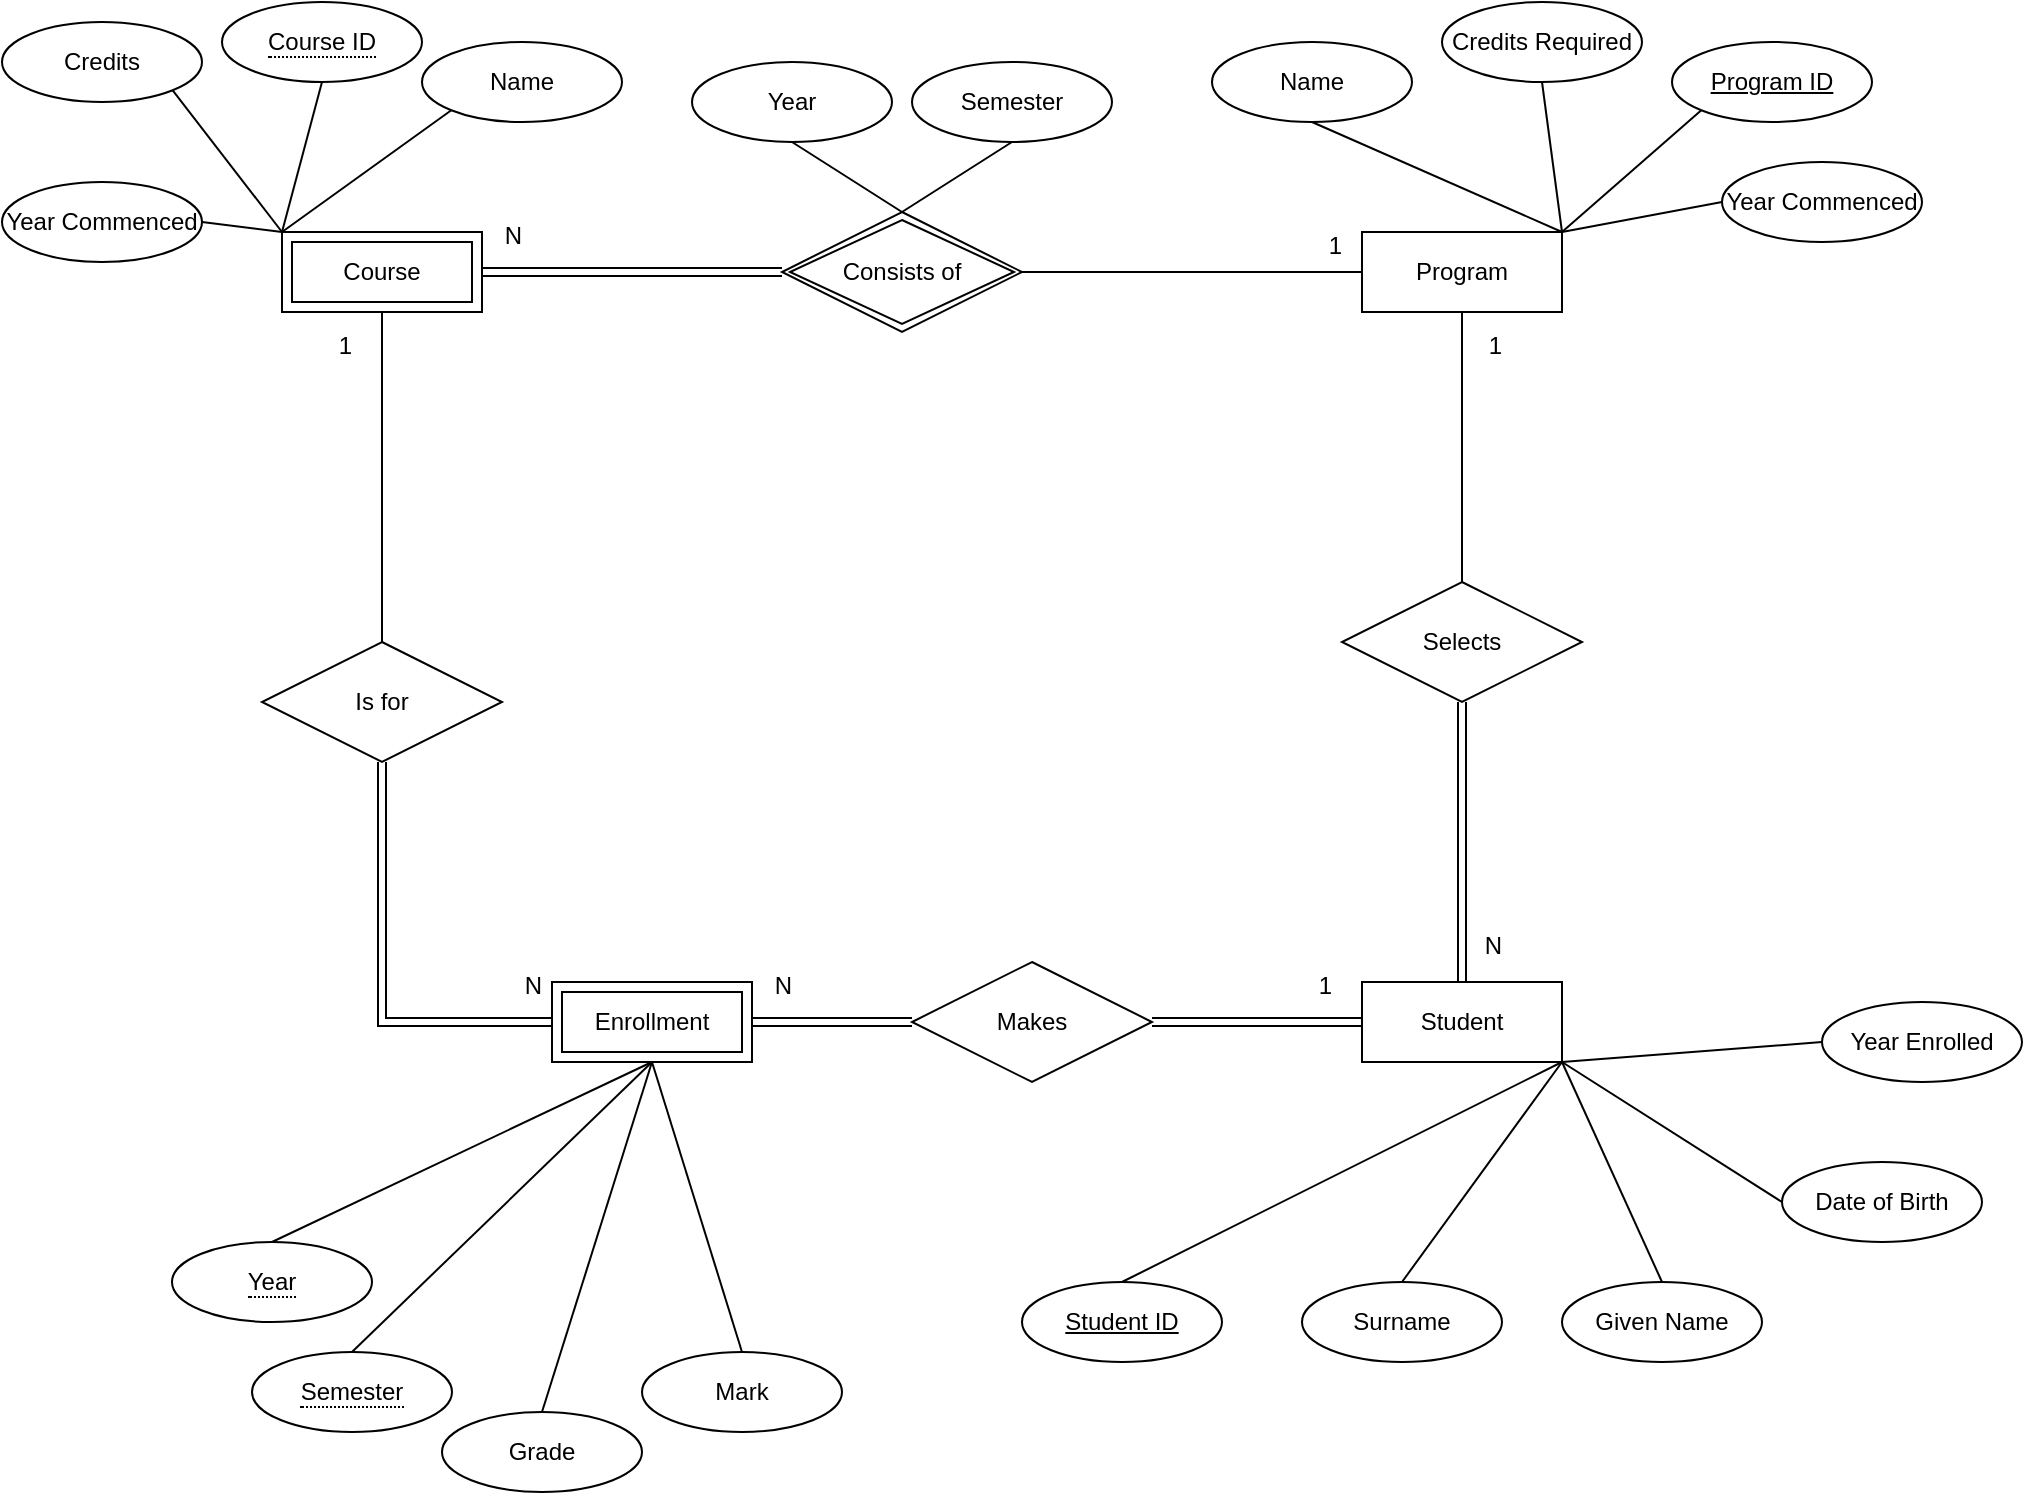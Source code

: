 <mxfile version="13.8.1" type="github">
  <diagram id="R2lEEEUBdFMjLlhIrx00" name="Page-1">
    <mxGraphModel dx="1550" dy="876" grid="1" gridSize="10" guides="1" tooltips="1" connect="1" arrows="1" fold="1" page="1" pageScale="1" pageWidth="1100" pageHeight="850" math="0" shadow="0" extFonts="Permanent Marker^https://fonts.googleapis.com/css?family=Permanent+Marker">
      <root>
        <mxCell id="0" />
        <mxCell id="1" parent="0" />
        <mxCell id="pcZwaHEmb3-4tcP9oIlW-1" value="Student" style="whiteSpace=wrap;html=1;align=center;" vertex="1" parent="1">
          <mxGeometry x="725" y="550" width="100" height="40" as="geometry" />
        </mxCell>
        <mxCell id="pcZwaHEmb3-4tcP9oIlW-2" value="Program" style="whiteSpace=wrap;html=1;align=center;" vertex="1" parent="1">
          <mxGeometry x="725" y="175" width="100" height="40" as="geometry" />
        </mxCell>
        <mxCell id="pcZwaHEmb3-4tcP9oIlW-3" value="Course" style="shape=ext;margin=3;double=1;whiteSpace=wrap;html=1;align=center;" vertex="1" parent="1">
          <mxGeometry x="185" y="175" width="100" height="40" as="geometry" />
        </mxCell>
        <mxCell id="pcZwaHEmb3-4tcP9oIlW-4" value="Consists of" style="shape=rhombus;double=1;perimeter=rhombusPerimeter;whiteSpace=wrap;html=1;align=center;" vertex="1" parent="1">
          <mxGeometry x="435" y="165" width="120" height="60" as="geometry" />
        </mxCell>
        <mxCell id="pcZwaHEmb3-4tcP9oIlW-9" value="Selects" style="shape=rhombus;perimeter=rhombusPerimeter;whiteSpace=wrap;html=1;align=center;" vertex="1" parent="1">
          <mxGeometry x="715" y="350" width="120" height="60" as="geometry" />
        </mxCell>
        <mxCell id="pcZwaHEmb3-4tcP9oIlW-10" value="Name" style="ellipse;whiteSpace=wrap;html=1;align=center;" vertex="1" parent="1">
          <mxGeometry x="650" y="80" width="100" height="40" as="geometry" />
        </mxCell>
        <mxCell id="pcZwaHEmb3-4tcP9oIlW-11" value="Credits Required" style="ellipse;whiteSpace=wrap;html=1;align=center;" vertex="1" parent="1">
          <mxGeometry x="765" y="60" width="100" height="40" as="geometry" />
        </mxCell>
        <mxCell id="pcZwaHEmb3-4tcP9oIlW-12" value="Program ID" style="ellipse;whiteSpace=wrap;html=1;align=center;fontStyle=4;" vertex="1" parent="1">
          <mxGeometry x="880" y="80" width="100" height="40" as="geometry" />
        </mxCell>
        <mxCell id="pcZwaHEmb3-4tcP9oIlW-13" value="Year Commenced" style="ellipse;whiteSpace=wrap;html=1;align=center;" vertex="1" parent="1">
          <mxGeometry x="905" y="140" width="100" height="40" as="geometry" />
        </mxCell>
        <mxCell id="pcZwaHEmb3-4tcP9oIlW-14" value="" style="endArrow=none;html=1;rounded=0;entryX=1;entryY=0;entryDx=0;entryDy=0;exitX=0;exitY=0.5;exitDx=0;exitDy=0;" edge="1" parent="1" source="pcZwaHEmb3-4tcP9oIlW-13" target="pcZwaHEmb3-4tcP9oIlW-2">
          <mxGeometry relative="1" as="geometry">
            <mxPoint x="515" y="30" as="sourcePoint" />
            <mxPoint x="675" y="30" as="targetPoint" />
          </mxGeometry>
        </mxCell>
        <mxCell id="pcZwaHEmb3-4tcP9oIlW-15" value="" style="endArrow=none;html=1;rounded=0;exitX=1;exitY=0;exitDx=0;exitDy=0;entryX=0;entryY=1;entryDx=0;entryDy=0;" edge="1" parent="1" source="pcZwaHEmb3-4tcP9oIlW-2" target="pcZwaHEmb3-4tcP9oIlW-12">
          <mxGeometry relative="1" as="geometry">
            <mxPoint x="525" y="40" as="sourcePoint" />
            <mxPoint x="685" y="40" as="targetPoint" />
          </mxGeometry>
        </mxCell>
        <mxCell id="pcZwaHEmb3-4tcP9oIlW-16" value="" style="endArrow=none;html=1;rounded=0;exitX=1;exitY=0;exitDx=0;exitDy=0;entryX=0.5;entryY=1;entryDx=0;entryDy=0;" edge="1" parent="1" source="pcZwaHEmb3-4tcP9oIlW-2" target="pcZwaHEmb3-4tcP9oIlW-11">
          <mxGeometry relative="1" as="geometry">
            <mxPoint x="925" y="230" as="sourcePoint" />
            <mxPoint x="1085" y="230" as="targetPoint" />
          </mxGeometry>
        </mxCell>
        <mxCell id="pcZwaHEmb3-4tcP9oIlW-17" value="" style="endArrow=none;html=1;rounded=0;entryX=1;entryY=0;entryDx=0;entryDy=0;exitX=0.5;exitY=1;exitDx=0;exitDy=0;" edge="1" parent="1" source="pcZwaHEmb3-4tcP9oIlW-10" target="pcZwaHEmb3-4tcP9oIlW-2">
          <mxGeometry relative="1" as="geometry">
            <mxPoint x="635" y="150" as="sourcePoint" />
            <mxPoint x="795" y="150" as="targetPoint" />
          </mxGeometry>
        </mxCell>
        <mxCell id="pcZwaHEmb3-4tcP9oIlW-18" value="Credits" style="ellipse;whiteSpace=wrap;html=1;align=center;" vertex="1" parent="1">
          <mxGeometry x="45" y="70" width="100" height="40" as="geometry" />
        </mxCell>
        <mxCell id="pcZwaHEmb3-4tcP9oIlW-20" value="Name" style="ellipse;whiteSpace=wrap;html=1;align=center;" vertex="1" parent="1">
          <mxGeometry x="255" y="80" width="100" height="40" as="geometry" />
        </mxCell>
        <mxCell id="pcZwaHEmb3-4tcP9oIlW-21" value="Year Commenced" style="ellipse;whiteSpace=wrap;html=1;align=center;" vertex="1" parent="1">
          <mxGeometry x="45" y="150" width="100" height="40" as="geometry" />
        </mxCell>
        <mxCell id="pcZwaHEmb3-4tcP9oIlW-23" value="" style="endArrow=none;html=1;rounded=0;exitX=1;exitY=1;exitDx=0;exitDy=0;entryX=0;entryY=0;entryDx=0;entryDy=0;" edge="1" parent="1" source="pcZwaHEmb3-4tcP9oIlW-18" target="pcZwaHEmb3-4tcP9oIlW-3">
          <mxGeometry relative="1" as="geometry">
            <mxPoint x="305" y="190.86" as="sourcePoint" />
            <mxPoint x="399.645" y="110.002" as="targetPoint" />
          </mxGeometry>
        </mxCell>
        <mxCell id="pcZwaHEmb3-4tcP9oIlW-24" value="" style="endArrow=none;html=1;rounded=0;exitX=0;exitY=0;exitDx=0;exitDy=0;entryX=1;entryY=0.5;entryDx=0;entryDy=0;" edge="1" parent="1" source="pcZwaHEmb3-4tcP9oIlW-3" target="pcZwaHEmb3-4tcP9oIlW-21">
          <mxGeometry relative="1" as="geometry">
            <mxPoint x="104.995" y="260.002" as="sourcePoint" />
            <mxPoint x="159.64" y="330.86" as="targetPoint" />
          </mxGeometry>
        </mxCell>
        <mxCell id="pcZwaHEmb3-4tcP9oIlW-25" value="" style="endArrow=none;html=1;rounded=0;exitX=0;exitY=0;exitDx=0;exitDy=0;entryX=0;entryY=1;entryDx=0;entryDy=0;" edge="1" parent="1" source="pcZwaHEmb3-4tcP9oIlW-3" target="pcZwaHEmb3-4tcP9oIlW-20">
          <mxGeometry relative="1" as="geometry">
            <mxPoint x="94.995" y="300.002" as="sourcePoint" />
            <mxPoint x="149.64" y="370.86" as="targetPoint" />
          </mxGeometry>
        </mxCell>
        <mxCell id="pcZwaHEmb3-4tcP9oIlW-26" value="" style="endArrow=none;html=1;rounded=0;exitX=0;exitY=0;exitDx=0;exitDy=0;entryX=0.5;entryY=1;entryDx=0;entryDy=0;" edge="1" parent="1" source="pcZwaHEmb3-4tcP9oIlW-3" target="pcZwaHEmb3-4tcP9oIlW-28">
          <mxGeometry relative="1" as="geometry">
            <mxPoint x="164.995" y="270.002" as="sourcePoint" />
            <mxPoint x="205" y="130" as="targetPoint" />
          </mxGeometry>
        </mxCell>
        <mxCell id="pcZwaHEmb3-4tcP9oIlW-28" value="&lt;span style=&quot;border-bottom: 1px dotted&quot;&gt;Course ID&lt;/span&gt;" style="ellipse;whiteSpace=wrap;html=1;align=center;" vertex="1" parent="1">
          <mxGeometry x="155" y="60" width="100" height="40" as="geometry" />
        </mxCell>
        <mxCell id="pcZwaHEmb3-4tcP9oIlW-29" value="Student ID" style="ellipse;whiteSpace=wrap;html=1;align=center;fontStyle=4;" vertex="1" parent="1">
          <mxGeometry x="555" y="700" width="100" height="40" as="geometry" />
        </mxCell>
        <mxCell id="pcZwaHEmb3-4tcP9oIlW-30" value="Surname" style="ellipse;whiteSpace=wrap;html=1;align=center;" vertex="1" parent="1">
          <mxGeometry x="695" y="700" width="100" height="40" as="geometry" />
        </mxCell>
        <mxCell id="pcZwaHEmb3-4tcP9oIlW-31" value="Given Name" style="ellipse;whiteSpace=wrap;html=1;align=center;" vertex="1" parent="1">
          <mxGeometry x="825" y="700" width="100" height="40" as="geometry" />
        </mxCell>
        <mxCell id="pcZwaHEmb3-4tcP9oIlW-32" value="Date of Birth" style="ellipse;whiteSpace=wrap;html=1;align=center;" vertex="1" parent="1">
          <mxGeometry x="935" y="640" width="100" height="40" as="geometry" />
        </mxCell>
        <mxCell id="pcZwaHEmb3-4tcP9oIlW-33" value="Year Enrolled" style="ellipse;whiteSpace=wrap;html=1;align=center;" vertex="1" parent="1">
          <mxGeometry x="955" y="560" width="100" height="40" as="geometry" />
        </mxCell>
        <mxCell id="pcZwaHEmb3-4tcP9oIlW-34" value="" style="endArrow=none;html=1;rounded=0;exitX=1;exitY=1;exitDx=0;exitDy=0;entryX=0.5;entryY=0;entryDx=0;entryDy=0;" edge="1" parent="1" source="pcZwaHEmb3-4tcP9oIlW-1" target="pcZwaHEmb3-4tcP9oIlW-29">
          <mxGeometry relative="1" as="geometry">
            <mxPoint x="765" y="610" as="sourcePoint" />
            <mxPoint x="760" y="670" as="targetPoint" />
          </mxGeometry>
        </mxCell>
        <mxCell id="pcZwaHEmb3-4tcP9oIlW-35" value="" style="endArrow=none;html=1;rounded=0;exitX=1;exitY=1;exitDx=0;exitDy=0;entryX=0.5;entryY=0;entryDx=0;entryDy=0;" edge="1" parent="1" source="pcZwaHEmb3-4tcP9oIlW-1" target="pcZwaHEmb3-4tcP9oIlW-30">
          <mxGeometry relative="1" as="geometry">
            <mxPoint x="775" y="620" as="sourcePoint" />
            <mxPoint x="770" y="680" as="targetPoint" />
          </mxGeometry>
        </mxCell>
        <mxCell id="pcZwaHEmb3-4tcP9oIlW-36" value="" style="endArrow=none;html=1;rounded=0;exitX=1;exitY=1;exitDx=0;exitDy=0;entryX=0;entryY=0.5;entryDx=0;entryDy=0;" edge="1" parent="1" source="pcZwaHEmb3-4tcP9oIlW-1" target="pcZwaHEmb3-4tcP9oIlW-33">
          <mxGeometry relative="1" as="geometry">
            <mxPoint x="785" y="630" as="sourcePoint" />
            <mxPoint x="780" y="690" as="targetPoint" />
          </mxGeometry>
        </mxCell>
        <mxCell id="pcZwaHEmb3-4tcP9oIlW-37" value="" style="endArrow=none;html=1;rounded=0;exitX=1;exitY=1;exitDx=0;exitDy=0;entryX=0.5;entryY=0;entryDx=0;entryDy=0;" edge="1" parent="1" source="pcZwaHEmb3-4tcP9oIlW-1" target="pcZwaHEmb3-4tcP9oIlW-31">
          <mxGeometry relative="1" as="geometry">
            <mxPoint x="795" y="640" as="sourcePoint" />
            <mxPoint x="790" y="700" as="targetPoint" />
          </mxGeometry>
        </mxCell>
        <mxCell id="pcZwaHEmb3-4tcP9oIlW-38" value="" style="endArrow=none;html=1;rounded=0;exitX=1;exitY=1;exitDx=0;exitDy=0;entryX=0;entryY=0.5;entryDx=0;entryDy=0;" edge="1" parent="1" source="pcZwaHEmb3-4tcP9oIlW-1" target="pcZwaHEmb3-4tcP9oIlW-32">
          <mxGeometry relative="1" as="geometry">
            <mxPoint x="805" y="650" as="sourcePoint" />
            <mxPoint x="800" y="710" as="targetPoint" />
          </mxGeometry>
        </mxCell>
        <mxCell id="pcZwaHEmb3-4tcP9oIlW-39" value="Year" style="ellipse;whiteSpace=wrap;html=1;align=center;" vertex="1" parent="1">
          <mxGeometry x="390" y="90" width="100" height="40" as="geometry" />
        </mxCell>
        <mxCell id="pcZwaHEmb3-4tcP9oIlW-40" value="Semester" style="ellipse;whiteSpace=wrap;html=1;align=center;" vertex="1" parent="1">
          <mxGeometry x="500" y="90" width="100" height="40" as="geometry" />
        </mxCell>
        <mxCell id="pcZwaHEmb3-4tcP9oIlW-41" value="" style="endArrow=none;html=1;rounded=0;exitX=0.5;exitY=0;exitDx=0;exitDy=0;entryX=0.5;entryY=1;entryDx=0;entryDy=0;" edge="1" parent="1" source="pcZwaHEmb3-4tcP9oIlW-4" target="pcZwaHEmb3-4tcP9oIlW-39">
          <mxGeometry relative="1" as="geometry">
            <mxPoint x="195" y="185" as="sourcePoint" />
            <mxPoint x="279.645" y="124.142" as="targetPoint" />
          </mxGeometry>
        </mxCell>
        <mxCell id="pcZwaHEmb3-4tcP9oIlW-42" value="" style="endArrow=none;html=1;rounded=0;exitX=0.5;exitY=0;exitDx=0;exitDy=0;entryX=0.5;entryY=1;entryDx=0;entryDy=0;" edge="1" parent="1" source="pcZwaHEmb3-4tcP9oIlW-4" target="pcZwaHEmb3-4tcP9oIlW-40">
          <mxGeometry relative="1" as="geometry">
            <mxPoint x="505" y="175" as="sourcePoint" />
            <mxPoint x="450" y="140" as="targetPoint" />
          </mxGeometry>
        </mxCell>
        <mxCell id="pcZwaHEmb3-4tcP9oIlW-43" value="Is for" style="shape=rhombus;perimeter=rhombusPerimeter;whiteSpace=wrap;html=1;align=center;" vertex="1" parent="1">
          <mxGeometry x="175" y="380" width="120" height="60" as="geometry" />
        </mxCell>
        <mxCell id="pcZwaHEmb3-4tcP9oIlW-46" value="Grade" style="ellipse;whiteSpace=wrap;html=1;align=center;" vertex="1" parent="1">
          <mxGeometry x="265" y="765" width="100" height="40" as="geometry" />
        </mxCell>
        <mxCell id="pcZwaHEmb3-4tcP9oIlW-47" value="Mark" style="ellipse;whiteSpace=wrap;html=1;align=center;" vertex="1" parent="1">
          <mxGeometry x="365" y="735" width="100" height="40" as="geometry" />
        </mxCell>
        <mxCell id="pcZwaHEmb3-4tcP9oIlW-48" value="" style="endArrow=none;html=1;rounded=0;entryX=0.5;entryY=0;entryDx=0;entryDy=0;exitX=0.5;exitY=1;exitDx=0;exitDy=0;shape=link;" edge="1" parent="1" source="pcZwaHEmb3-4tcP9oIlW-9" target="pcZwaHEmb3-4tcP9oIlW-1">
          <mxGeometry relative="1" as="geometry">
            <mxPoint x="380" y="450" as="sourcePoint" />
            <mxPoint x="540" y="450" as="targetPoint" />
          </mxGeometry>
        </mxCell>
        <mxCell id="pcZwaHEmb3-4tcP9oIlW-49" value="N" style="resizable=0;html=1;align=right;verticalAlign=bottom;" connectable="0" vertex="1" parent="pcZwaHEmb3-4tcP9oIlW-48">
          <mxGeometry x="1" relative="1" as="geometry">
            <mxPoint x="20" y="-10" as="offset" />
          </mxGeometry>
        </mxCell>
        <mxCell id="pcZwaHEmb3-4tcP9oIlW-50" value="" style="endArrow=none;html=1;rounded=0;entryX=0.5;entryY=1;entryDx=0;entryDy=0;exitX=0.5;exitY=0;exitDx=0;exitDy=0;" edge="1" parent="1" source="pcZwaHEmb3-4tcP9oIlW-9" target="pcZwaHEmb3-4tcP9oIlW-2">
          <mxGeometry relative="1" as="geometry">
            <mxPoint x="380" y="450" as="sourcePoint" />
            <mxPoint x="540" y="450" as="targetPoint" />
          </mxGeometry>
        </mxCell>
        <mxCell id="pcZwaHEmb3-4tcP9oIlW-51" value="1" style="resizable=0;html=1;align=right;verticalAlign=bottom;" connectable="0" vertex="1" parent="pcZwaHEmb3-4tcP9oIlW-50">
          <mxGeometry x="1" relative="1" as="geometry">
            <mxPoint x="20" y="25" as="offset" />
          </mxGeometry>
        </mxCell>
        <mxCell id="pcZwaHEmb3-4tcP9oIlW-52" value="" style="endArrow=none;html=1;rounded=0;entryX=0;entryY=0.5;entryDx=0;entryDy=0;exitX=1;exitY=0.5;exitDx=0;exitDy=0;" edge="1" parent="1" source="pcZwaHEmb3-4tcP9oIlW-4" target="pcZwaHEmb3-4tcP9oIlW-2">
          <mxGeometry relative="1" as="geometry">
            <mxPoint x="785" y="360" as="sourcePoint" />
            <mxPoint x="785" y="225" as="targetPoint" />
          </mxGeometry>
        </mxCell>
        <mxCell id="pcZwaHEmb3-4tcP9oIlW-53" value="1" style="resizable=0;html=1;align=right;verticalAlign=bottom;" connectable="0" vertex="1" parent="pcZwaHEmb3-4tcP9oIlW-52">
          <mxGeometry x="1" relative="1" as="geometry">
            <mxPoint x="-10" y="-5" as="offset" />
          </mxGeometry>
        </mxCell>
        <mxCell id="pcZwaHEmb3-4tcP9oIlW-54" value="" style="endArrow=none;html=1;rounded=0;entryX=1;entryY=0.5;entryDx=0;entryDy=0;exitX=0;exitY=0.5;exitDx=0;exitDy=0;shape=link;" edge="1" parent="1" source="pcZwaHEmb3-4tcP9oIlW-4" target="pcZwaHEmb3-4tcP9oIlW-3">
          <mxGeometry relative="1" as="geometry">
            <mxPoint x="785" y="420" as="sourcePoint" />
            <mxPoint x="785" y="560" as="targetPoint" />
          </mxGeometry>
        </mxCell>
        <mxCell id="pcZwaHEmb3-4tcP9oIlW-55" value="N" style="resizable=0;html=1;align=right;verticalAlign=bottom;" connectable="0" vertex="1" parent="pcZwaHEmb3-4tcP9oIlW-54">
          <mxGeometry x="1" relative="1" as="geometry">
            <mxPoint x="20" y="-10" as="offset" />
          </mxGeometry>
        </mxCell>
        <mxCell id="pcZwaHEmb3-4tcP9oIlW-56" value="" style="endArrow=none;html=1;rounded=0;entryX=0;entryY=0.5;entryDx=0;entryDy=0;shape=link;exitX=1;exitY=0.5;exitDx=0;exitDy=0;" edge="1" parent="1" source="pcZwaHEmb3-4tcP9oIlW-65" target="pcZwaHEmb3-4tcP9oIlW-1">
          <mxGeometry relative="1" as="geometry">
            <mxPoint x="650" y="600" as="sourcePoint" />
            <mxPoint x="540" y="450" as="targetPoint" />
          </mxGeometry>
        </mxCell>
        <mxCell id="pcZwaHEmb3-4tcP9oIlW-57" value="1" style="resizable=0;html=1;align=right;verticalAlign=bottom;" connectable="0" vertex="1" parent="pcZwaHEmb3-4tcP9oIlW-56">
          <mxGeometry x="1" relative="1" as="geometry">
            <mxPoint x="-15" y="-10" as="offset" />
          </mxGeometry>
        </mxCell>
        <mxCell id="pcZwaHEmb3-4tcP9oIlW-58" value="" style="endArrow=none;html=1;rounded=0;entryX=0.5;entryY=1;entryDx=0;entryDy=0;exitX=0.5;exitY=0;exitDx=0;exitDy=0;" edge="1" parent="1" source="pcZwaHEmb3-4tcP9oIlW-43" target="pcZwaHEmb3-4tcP9oIlW-3">
          <mxGeometry relative="1" as="geometry">
            <mxPoint x="380" y="450" as="sourcePoint" />
            <mxPoint x="540" y="450" as="targetPoint" />
          </mxGeometry>
        </mxCell>
        <mxCell id="pcZwaHEmb3-4tcP9oIlW-59" value="1" style="resizable=0;html=1;align=right;verticalAlign=bottom;" connectable="0" vertex="1" parent="pcZwaHEmb3-4tcP9oIlW-58">
          <mxGeometry x="1" relative="1" as="geometry">
            <mxPoint x="-15" y="25.04" as="offset" />
          </mxGeometry>
        </mxCell>
        <mxCell id="pcZwaHEmb3-4tcP9oIlW-60" value="" style="endArrow=none;html=1;rounded=0;entryX=0.5;entryY=1;entryDx=0;entryDy=0;exitX=0.5;exitY=0;exitDx=0;exitDy=0;" edge="1" parent="1" source="pcZwaHEmb3-4tcP9oIlW-72" target="pcZwaHEmb3-4tcP9oIlW-67">
          <mxGeometry relative="1" as="geometry">
            <mxPoint x="260" y="650" as="sourcePoint" />
            <mxPoint x="225" y="635" as="targetPoint" />
          </mxGeometry>
        </mxCell>
        <mxCell id="pcZwaHEmb3-4tcP9oIlW-61" value="" style="endArrow=none;html=1;rounded=0;entryX=0.5;entryY=1;entryDx=0;entryDy=0;exitX=0.5;exitY=0;exitDx=0;exitDy=0;" edge="1" parent="1" source="pcZwaHEmb3-4tcP9oIlW-73" target="pcZwaHEmb3-4tcP9oIlW-67">
          <mxGeometry relative="1" as="geometry">
            <mxPoint x="270" y="690" as="sourcePoint" />
            <mxPoint x="255" y="665" as="targetPoint" />
          </mxGeometry>
        </mxCell>
        <mxCell id="pcZwaHEmb3-4tcP9oIlW-62" value="" style="endArrow=none;html=1;rounded=0;exitX=0.5;exitY=0;exitDx=0;exitDy=0;entryX=0.5;entryY=1;entryDx=0;entryDy=0;" edge="1" parent="1" source="pcZwaHEmb3-4tcP9oIlW-46" target="pcZwaHEmb3-4tcP9oIlW-67">
          <mxGeometry relative="1" as="geometry">
            <mxPoint x="230" y="715" as="sourcePoint" />
            <mxPoint x="305" y="655" as="targetPoint" />
          </mxGeometry>
        </mxCell>
        <mxCell id="pcZwaHEmb3-4tcP9oIlW-63" value="" style="endArrow=none;html=1;rounded=0;exitX=0.5;exitY=0;exitDx=0;exitDy=0;entryX=0.5;entryY=1;entryDx=0;entryDy=0;" edge="1" parent="1" source="pcZwaHEmb3-4tcP9oIlW-47" target="pcZwaHEmb3-4tcP9oIlW-67">
          <mxGeometry relative="1" as="geometry">
            <mxPoint x="240" y="725" as="sourcePoint" />
            <mxPoint x="375" y="665" as="targetPoint" />
          </mxGeometry>
        </mxCell>
        <mxCell id="pcZwaHEmb3-4tcP9oIlW-65" value="Makes" style="shape=rhombus;perimeter=rhombusPerimeter;whiteSpace=wrap;html=1;align=center;" vertex="1" parent="1">
          <mxGeometry x="500" y="540" width="120" height="60" as="geometry" />
        </mxCell>
        <mxCell id="pcZwaHEmb3-4tcP9oIlW-67" value="Enrollment" style="shape=ext;margin=3;double=1;whiteSpace=wrap;html=1;align=center;" vertex="1" parent="1">
          <mxGeometry x="320" y="550" width="100" height="40" as="geometry" />
        </mxCell>
        <mxCell id="pcZwaHEmb3-4tcP9oIlW-68" value="" style="endArrow=none;html=1;rounded=0;entryX=1;entryY=0.5;entryDx=0;entryDy=0;exitX=0;exitY=0.5;exitDx=0;exitDy=0;shape=link;" edge="1" parent="1" source="pcZwaHEmb3-4tcP9oIlW-65" target="pcZwaHEmb3-4tcP9oIlW-67">
          <mxGeometry relative="1" as="geometry">
            <mxPoint x="785" y="420" as="sourcePoint" />
            <mxPoint x="785" y="560" as="targetPoint" />
          </mxGeometry>
        </mxCell>
        <mxCell id="pcZwaHEmb3-4tcP9oIlW-69" value="N" style="resizable=0;html=1;align=right;verticalAlign=bottom;" connectable="0" vertex="1" parent="pcZwaHEmb3-4tcP9oIlW-68">
          <mxGeometry x="1" relative="1" as="geometry">
            <mxPoint x="20" y="-10" as="offset" />
          </mxGeometry>
        </mxCell>
        <mxCell id="pcZwaHEmb3-4tcP9oIlW-70" value="" style="endArrow=none;html=1;rounded=0;entryX=0;entryY=0.5;entryDx=0;entryDy=0;exitX=0.5;exitY=1;exitDx=0;exitDy=0;shape=link;" edge="1" parent="1" source="pcZwaHEmb3-4tcP9oIlW-43" target="pcZwaHEmb3-4tcP9oIlW-67">
          <mxGeometry relative="1" as="geometry">
            <mxPoint x="510" y="580" as="sourcePoint" />
            <mxPoint x="430" y="580" as="targetPoint" />
            <Array as="points">
              <mxPoint x="235" y="570" />
            </Array>
          </mxGeometry>
        </mxCell>
        <mxCell id="pcZwaHEmb3-4tcP9oIlW-71" value="N" style="resizable=0;html=1;align=right;verticalAlign=bottom;" connectable="0" vertex="1" parent="pcZwaHEmb3-4tcP9oIlW-70">
          <mxGeometry x="1" relative="1" as="geometry">
            <mxPoint x="-5" y="-10" as="offset" />
          </mxGeometry>
        </mxCell>
        <mxCell id="pcZwaHEmb3-4tcP9oIlW-72" value="&lt;span style=&quot;border-bottom: 1px dotted&quot;&gt;Year&lt;/span&gt;" style="ellipse;whiteSpace=wrap;html=1;align=center;" vertex="1" parent="1">
          <mxGeometry x="130" y="680" width="100" height="40" as="geometry" />
        </mxCell>
        <mxCell id="pcZwaHEmb3-4tcP9oIlW-73" value="&lt;span style=&quot;border-bottom: 1px dotted&quot;&gt;Semester&lt;/span&gt;" style="ellipse;whiteSpace=wrap;html=1;align=center;" vertex="1" parent="1">
          <mxGeometry x="170" y="735" width="100" height="40" as="geometry" />
        </mxCell>
      </root>
    </mxGraphModel>
  </diagram>
</mxfile>
